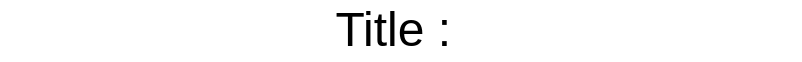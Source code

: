 <mxfile version="17.1.2" type="github">
  <diagram id="RS--8rB97Q7_09LS0gX4" name="Page-1">
    <mxGraphModel dx="1343" dy="922" grid="1" gridSize="10" guides="1" tooltips="1" connect="1" arrows="1" fold="1" page="1" pageScale="1" pageWidth="827" pageHeight="1169" math="0" shadow="0">
      <root>
        <mxCell id="0" />
        <mxCell id="1" parent="0" />
        <mxCell id="q37fFF9XJ4r1o9JUHGVU-1" value="&lt;font style=&quot;font-size: 24px&quot;&gt;Title :&amp;nbsp;&lt;/font&gt;" style="text;html=1;strokeColor=none;fillColor=none;align=center;verticalAlign=middle;whiteSpace=wrap;rounded=0;" vertex="1" parent="1">
          <mxGeometry x="190" y="50" width="400" height="30" as="geometry" />
        </mxCell>
      </root>
    </mxGraphModel>
  </diagram>
</mxfile>
